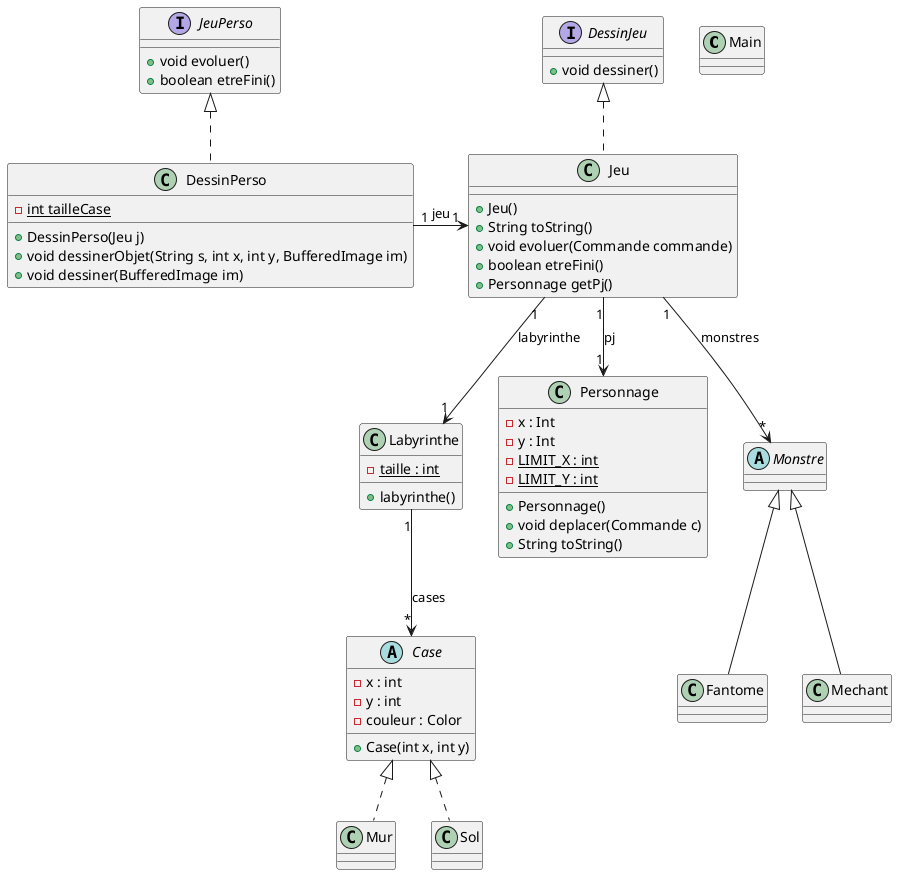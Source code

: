 @startuml

class Main {}

class Labyrinthe {
    - {static} taille : int
    + labyrinthe()
}
Labyrinthe "1" --> "*" Case : cases

abstract class Case {
    - x : int
    - y : int
    - couleur : Color
    + Case(int x, int y)
}

class Mur implements Case {}

class Sol implements Case {}

class Personnage {
    - x : Int
    - y : Int
    - {static} LIMIT_X : int
    - {static} LIMIT_Y : int
    + Personnage()
    + void deplacer(Commande c)
    + String toString()
}

abstract class Monstre {}

class Fantome extends Monstre {}

class Mechant extends Monstre {}

interface JeuPerso {
    + void evoluer()
    + boolean etreFini()
}

interface DessinJeu {
    + void dessiner()
}

class Jeu implements DessinJeu {
    + Jeu()
    + String toString()
    + void evoluer(Commande commande)
    + boolean etreFini()
    + Personnage getPj()
}
Jeu "1" --> "1" Labyrinthe : labyrinthe
Jeu "1" --> "1" Personnage : pj
Jeu "1" --> "*" Monstre : monstres

class DessinPerso implements JeuPerso {
    - {static} int tailleCase
    + DessinPerso(Jeu j)
    + void dessinerObjet(String s, int x, int y, BufferedImage im)
    + void dessiner(BufferedImage im)
}
DessinPerso "1" -> "1" Jeu : jeu

@enduml